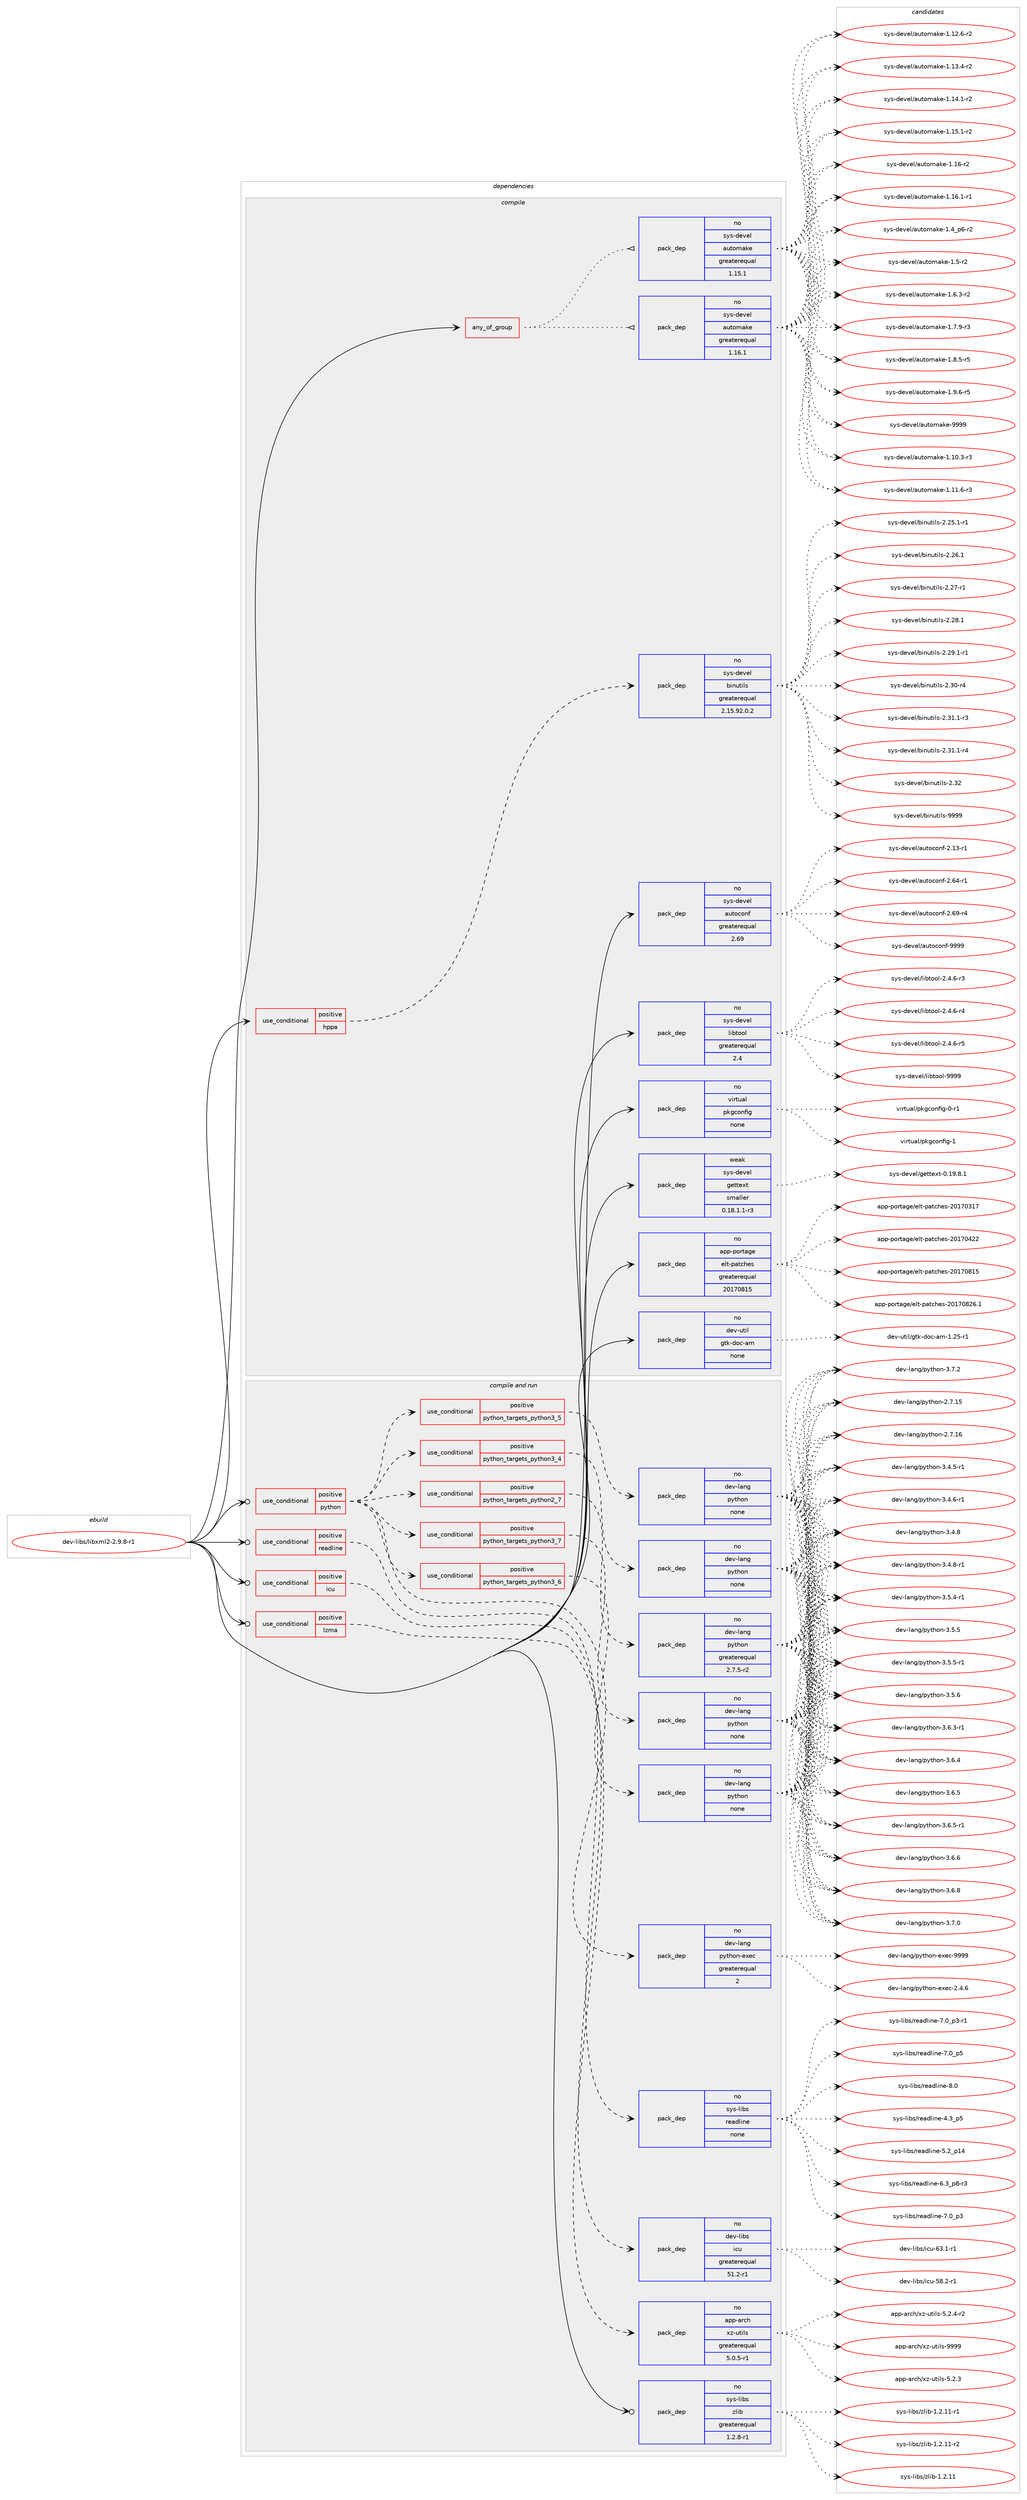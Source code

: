 digraph prolog {

# *************
# Graph options
# *************

newrank=true;
concentrate=true;
compound=true;
graph [rankdir=LR,fontname=Helvetica,fontsize=10,ranksep=1.5];#, ranksep=2.5, nodesep=0.2];
edge  [arrowhead=vee];
node  [fontname=Helvetica,fontsize=10];

# **********
# The ebuild
# **********

subgraph cluster_leftcol {
color=gray;
rank=same;
label=<<i>ebuild</i>>;
id [label="dev-libs/libxml2-2.9.8-r1", color=red, width=4, href="../dev-libs/libxml2-2.9.8-r1.svg"];
}

# ****************
# The dependencies
# ****************

subgraph cluster_midcol {
color=gray;
label=<<i>dependencies</i>>;
subgraph cluster_compile {
fillcolor="#eeeeee";
style=filled;
label=<<i>compile</i>>;
subgraph any22360 {
dependency1370314 [label=<<TABLE BORDER="0" CELLBORDER="1" CELLSPACING="0" CELLPADDING="4"><TR><TD CELLPADDING="10">any_of_group</TD></TR></TABLE>>, shape=none, color=red];subgraph pack980910 {
dependency1370315 [label=<<TABLE BORDER="0" CELLBORDER="1" CELLSPACING="0" CELLPADDING="4" WIDTH="220"><TR><TD ROWSPAN="6" CELLPADDING="30">pack_dep</TD></TR><TR><TD WIDTH="110">no</TD></TR><TR><TD>sys-devel</TD></TR><TR><TD>automake</TD></TR><TR><TD>greaterequal</TD></TR><TR><TD>1.16.1</TD></TR></TABLE>>, shape=none, color=blue];
}
dependency1370314:e -> dependency1370315:w [weight=20,style="dotted",arrowhead="oinv"];
subgraph pack980911 {
dependency1370316 [label=<<TABLE BORDER="0" CELLBORDER="1" CELLSPACING="0" CELLPADDING="4" WIDTH="220"><TR><TD ROWSPAN="6" CELLPADDING="30">pack_dep</TD></TR><TR><TD WIDTH="110">no</TD></TR><TR><TD>sys-devel</TD></TR><TR><TD>automake</TD></TR><TR><TD>greaterequal</TD></TR><TR><TD>1.15.1</TD></TR></TABLE>>, shape=none, color=blue];
}
dependency1370314:e -> dependency1370316:w [weight=20,style="dotted",arrowhead="oinv"];
}
id:e -> dependency1370314:w [weight=20,style="solid",arrowhead="vee"];
subgraph cond366482 {
dependency1370317 [label=<<TABLE BORDER="0" CELLBORDER="1" CELLSPACING="0" CELLPADDING="4"><TR><TD ROWSPAN="3" CELLPADDING="10">use_conditional</TD></TR><TR><TD>positive</TD></TR><TR><TD>hppa</TD></TR></TABLE>>, shape=none, color=red];
subgraph pack980912 {
dependency1370318 [label=<<TABLE BORDER="0" CELLBORDER="1" CELLSPACING="0" CELLPADDING="4" WIDTH="220"><TR><TD ROWSPAN="6" CELLPADDING="30">pack_dep</TD></TR><TR><TD WIDTH="110">no</TD></TR><TR><TD>sys-devel</TD></TR><TR><TD>binutils</TD></TR><TR><TD>greaterequal</TD></TR><TR><TD>2.15.92.0.2</TD></TR></TABLE>>, shape=none, color=blue];
}
dependency1370317:e -> dependency1370318:w [weight=20,style="dashed",arrowhead="vee"];
}
id:e -> dependency1370317:w [weight=20,style="solid",arrowhead="vee"];
subgraph pack980913 {
dependency1370319 [label=<<TABLE BORDER="0" CELLBORDER="1" CELLSPACING="0" CELLPADDING="4" WIDTH="220"><TR><TD ROWSPAN="6" CELLPADDING="30">pack_dep</TD></TR><TR><TD WIDTH="110">no</TD></TR><TR><TD>app-portage</TD></TR><TR><TD>elt-patches</TD></TR><TR><TD>greaterequal</TD></TR><TR><TD>20170815</TD></TR></TABLE>>, shape=none, color=blue];
}
id:e -> dependency1370319:w [weight=20,style="solid",arrowhead="vee"];
subgraph pack980914 {
dependency1370320 [label=<<TABLE BORDER="0" CELLBORDER="1" CELLSPACING="0" CELLPADDING="4" WIDTH="220"><TR><TD ROWSPAN="6" CELLPADDING="30">pack_dep</TD></TR><TR><TD WIDTH="110">no</TD></TR><TR><TD>dev-util</TD></TR><TR><TD>gtk-doc-am</TD></TR><TR><TD>none</TD></TR><TR><TD></TD></TR></TABLE>>, shape=none, color=blue];
}
id:e -> dependency1370320:w [weight=20,style="solid",arrowhead="vee"];
subgraph pack980915 {
dependency1370321 [label=<<TABLE BORDER="0" CELLBORDER="1" CELLSPACING="0" CELLPADDING="4" WIDTH="220"><TR><TD ROWSPAN="6" CELLPADDING="30">pack_dep</TD></TR><TR><TD WIDTH="110">no</TD></TR><TR><TD>sys-devel</TD></TR><TR><TD>autoconf</TD></TR><TR><TD>greaterequal</TD></TR><TR><TD>2.69</TD></TR></TABLE>>, shape=none, color=blue];
}
id:e -> dependency1370321:w [weight=20,style="solid",arrowhead="vee"];
subgraph pack980916 {
dependency1370322 [label=<<TABLE BORDER="0" CELLBORDER="1" CELLSPACING="0" CELLPADDING="4" WIDTH="220"><TR><TD ROWSPAN="6" CELLPADDING="30">pack_dep</TD></TR><TR><TD WIDTH="110">no</TD></TR><TR><TD>sys-devel</TD></TR><TR><TD>libtool</TD></TR><TR><TD>greaterequal</TD></TR><TR><TD>2.4</TD></TR></TABLE>>, shape=none, color=blue];
}
id:e -> dependency1370322:w [weight=20,style="solid",arrowhead="vee"];
subgraph pack980917 {
dependency1370323 [label=<<TABLE BORDER="0" CELLBORDER="1" CELLSPACING="0" CELLPADDING="4" WIDTH="220"><TR><TD ROWSPAN="6" CELLPADDING="30">pack_dep</TD></TR><TR><TD WIDTH="110">no</TD></TR><TR><TD>virtual</TD></TR><TR><TD>pkgconfig</TD></TR><TR><TD>none</TD></TR><TR><TD></TD></TR></TABLE>>, shape=none, color=blue];
}
id:e -> dependency1370323:w [weight=20,style="solid",arrowhead="vee"];
subgraph pack980918 {
dependency1370324 [label=<<TABLE BORDER="0" CELLBORDER="1" CELLSPACING="0" CELLPADDING="4" WIDTH="220"><TR><TD ROWSPAN="6" CELLPADDING="30">pack_dep</TD></TR><TR><TD WIDTH="110">weak</TD></TR><TR><TD>sys-devel</TD></TR><TR><TD>gettext</TD></TR><TR><TD>smaller</TD></TR><TR><TD>0.18.1.1-r3</TD></TR></TABLE>>, shape=none, color=blue];
}
id:e -> dependency1370324:w [weight=20,style="solid",arrowhead="vee"];
}
subgraph cluster_compileandrun {
fillcolor="#eeeeee";
style=filled;
label=<<i>compile and run</i>>;
subgraph cond366483 {
dependency1370325 [label=<<TABLE BORDER="0" CELLBORDER="1" CELLSPACING="0" CELLPADDING="4"><TR><TD ROWSPAN="3" CELLPADDING="10">use_conditional</TD></TR><TR><TD>positive</TD></TR><TR><TD>icu</TD></TR></TABLE>>, shape=none, color=red];
subgraph pack980919 {
dependency1370326 [label=<<TABLE BORDER="0" CELLBORDER="1" CELLSPACING="0" CELLPADDING="4" WIDTH="220"><TR><TD ROWSPAN="6" CELLPADDING="30">pack_dep</TD></TR><TR><TD WIDTH="110">no</TD></TR><TR><TD>dev-libs</TD></TR><TR><TD>icu</TD></TR><TR><TD>greaterequal</TD></TR><TR><TD>51.2-r1</TD></TR></TABLE>>, shape=none, color=blue];
}
dependency1370325:e -> dependency1370326:w [weight=20,style="dashed",arrowhead="vee"];
}
id:e -> dependency1370325:w [weight=20,style="solid",arrowhead="odotvee"];
subgraph cond366484 {
dependency1370327 [label=<<TABLE BORDER="0" CELLBORDER="1" CELLSPACING="0" CELLPADDING="4"><TR><TD ROWSPAN="3" CELLPADDING="10">use_conditional</TD></TR><TR><TD>positive</TD></TR><TR><TD>lzma</TD></TR></TABLE>>, shape=none, color=red];
subgraph pack980920 {
dependency1370328 [label=<<TABLE BORDER="0" CELLBORDER="1" CELLSPACING="0" CELLPADDING="4" WIDTH="220"><TR><TD ROWSPAN="6" CELLPADDING="30">pack_dep</TD></TR><TR><TD WIDTH="110">no</TD></TR><TR><TD>app-arch</TD></TR><TR><TD>xz-utils</TD></TR><TR><TD>greaterequal</TD></TR><TR><TD>5.0.5-r1</TD></TR></TABLE>>, shape=none, color=blue];
}
dependency1370327:e -> dependency1370328:w [weight=20,style="dashed",arrowhead="vee"];
}
id:e -> dependency1370327:w [weight=20,style="solid",arrowhead="odotvee"];
subgraph cond366485 {
dependency1370329 [label=<<TABLE BORDER="0" CELLBORDER="1" CELLSPACING="0" CELLPADDING="4"><TR><TD ROWSPAN="3" CELLPADDING="10">use_conditional</TD></TR><TR><TD>positive</TD></TR><TR><TD>python</TD></TR></TABLE>>, shape=none, color=red];
subgraph cond366486 {
dependency1370330 [label=<<TABLE BORDER="0" CELLBORDER="1" CELLSPACING="0" CELLPADDING="4"><TR><TD ROWSPAN="3" CELLPADDING="10">use_conditional</TD></TR><TR><TD>positive</TD></TR><TR><TD>python_targets_python2_7</TD></TR></TABLE>>, shape=none, color=red];
subgraph pack980921 {
dependency1370331 [label=<<TABLE BORDER="0" CELLBORDER="1" CELLSPACING="0" CELLPADDING="4" WIDTH="220"><TR><TD ROWSPAN="6" CELLPADDING="30">pack_dep</TD></TR><TR><TD WIDTH="110">no</TD></TR><TR><TD>dev-lang</TD></TR><TR><TD>python</TD></TR><TR><TD>greaterequal</TD></TR><TR><TD>2.7.5-r2</TD></TR></TABLE>>, shape=none, color=blue];
}
dependency1370330:e -> dependency1370331:w [weight=20,style="dashed",arrowhead="vee"];
}
dependency1370329:e -> dependency1370330:w [weight=20,style="dashed",arrowhead="vee"];
subgraph cond366487 {
dependency1370332 [label=<<TABLE BORDER="0" CELLBORDER="1" CELLSPACING="0" CELLPADDING="4"><TR><TD ROWSPAN="3" CELLPADDING="10">use_conditional</TD></TR><TR><TD>positive</TD></TR><TR><TD>python_targets_python3_4</TD></TR></TABLE>>, shape=none, color=red];
subgraph pack980922 {
dependency1370333 [label=<<TABLE BORDER="0" CELLBORDER="1" CELLSPACING="0" CELLPADDING="4" WIDTH="220"><TR><TD ROWSPAN="6" CELLPADDING="30">pack_dep</TD></TR><TR><TD WIDTH="110">no</TD></TR><TR><TD>dev-lang</TD></TR><TR><TD>python</TD></TR><TR><TD>none</TD></TR><TR><TD></TD></TR></TABLE>>, shape=none, color=blue];
}
dependency1370332:e -> dependency1370333:w [weight=20,style="dashed",arrowhead="vee"];
}
dependency1370329:e -> dependency1370332:w [weight=20,style="dashed",arrowhead="vee"];
subgraph cond366488 {
dependency1370334 [label=<<TABLE BORDER="0" CELLBORDER="1" CELLSPACING="0" CELLPADDING="4"><TR><TD ROWSPAN="3" CELLPADDING="10">use_conditional</TD></TR><TR><TD>positive</TD></TR><TR><TD>python_targets_python3_5</TD></TR></TABLE>>, shape=none, color=red];
subgraph pack980923 {
dependency1370335 [label=<<TABLE BORDER="0" CELLBORDER="1" CELLSPACING="0" CELLPADDING="4" WIDTH="220"><TR><TD ROWSPAN="6" CELLPADDING="30">pack_dep</TD></TR><TR><TD WIDTH="110">no</TD></TR><TR><TD>dev-lang</TD></TR><TR><TD>python</TD></TR><TR><TD>none</TD></TR><TR><TD></TD></TR></TABLE>>, shape=none, color=blue];
}
dependency1370334:e -> dependency1370335:w [weight=20,style="dashed",arrowhead="vee"];
}
dependency1370329:e -> dependency1370334:w [weight=20,style="dashed",arrowhead="vee"];
subgraph cond366489 {
dependency1370336 [label=<<TABLE BORDER="0" CELLBORDER="1" CELLSPACING="0" CELLPADDING="4"><TR><TD ROWSPAN="3" CELLPADDING="10">use_conditional</TD></TR><TR><TD>positive</TD></TR><TR><TD>python_targets_python3_6</TD></TR></TABLE>>, shape=none, color=red];
subgraph pack980924 {
dependency1370337 [label=<<TABLE BORDER="0" CELLBORDER="1" CELLSPACING="0" CELLPADDING="4" WIDTH="220"><TR><TD ROWSPAN="6" CELLPADDING="30">pack_dep</TD></TR><TR><TD WIDTH="110">no</TD></TR><TR><TD>dev-lang</TD></TR><TR><TD>python</TD></TR><TR><TD>none</TD></TR><TR><TD></TD></TR></TABLE>>, shape=none, color=blue];
}
dependency1370336:e -> dependency1370337:w [weight=20,style="dashed",arrowhead="vee"];
}
dependency1370329:e -> dependency1370336:w [weight=20,style="dashed",arrowhead="vee"];
subgraph cond366490 {
dependency1370338 [label=<<TABLE BORDER="0" CELLBORDER="1" CELLSPACING="0" CELLPADDING="4"><TR><TD ROWSPAN="3" CELLPADDING="10">use_conditional</TD></TR><TR><TD>positive</TD></TR><TR><TD>python_targets_python3_7</TD></TR></TABLE>>, shape=none, color=red];
subgraph pack980925 {
dependency1370339 [label=<<TABLE BORDER="0" CELLBORDER="1" CELLSPACING="0" CELLPADDING="4" WIDTH="220"><TR><TD ROWSPAN="6" CELLPADDING="30">pack_dep</TD></TR><TR><TD WIDTH="110">no</TD></TR><TR><TD>dev-lang</TD></TR><TR><TD>python</TD></TR><TR><TD>none</TD></TR><TR><TD></TD></TR></TABLE>>, shape=none, color=blue];
}
dependency1370338:e -> dependency1370339:w [weight=20,style="dashed",arrowhead="vee"];
}
dependency1370329:e -> dependency1370338:w [weight=20,style="dashed",arrowhead="vee"];
subgraph pack980926 {
dependency1370340 [label=<<TABLE BORDER="0" CELLBORDER="1" CELLSPACING="0" CELLPADDING="4" WIDTH="220"><TR><TD ROWSPAN="6" CELLPADDING="30">pack_dep</TD></TR><TR><TD WIDTH="110">no</TD></TR><TR><TD>dev-lang</TD></TR><TR><TD>python-exec</TD></TR><TR><TD>greaterequal</TD></TR><TR><TD>2</TD></TR></TABLE>>, shape=none, color=blue];
}
dependency1370329:e -> dependency1370340:w [weight=20,style="dashed",arrowhead="vee"];
}
id:e -> dependency1370329:w [weight=20,style="solid",arrowhead="odotvee"];
subgraph cond366491 {
dependency1370341 [label=<<TABLE BORDER="0" CELLBORDER="1" CELLSPACING="0" CELLPADDING="4"><TR><TD ROWSPAN="3" CELLPADDING="10">use_conditional</TD></TR><TR><TD>positive</TD></TR><TR><TD>readline</TD></TR></TABLE>>, shape=none, color=red];
subgraph pack980927 {
dependency1370342 [label=<<TABLE BORDER="0" CELLBORDER="1" CELLSPACING="0" CELLPADDING="4" WIDTH="220"><TR><TD ROWSPAN="6" CELLPADDING="30">pack_dep</TD></TR><TR><TD WIDTH="110">no</TD></TR><TR><TD>sys-libs</TD></TR><TR><TD>readline</TD></TR><TR><TD>none</TD></TR><TR><TD></TD></TR></TABLE>>, shape=none, color=blue];
}
dependency1370341:e -> dependency1370342:w [weight=20,style="dashed",arrowhead="vee"];
}
id:e -> dependency1370341:w [weight=20,style="solid",arrowhead="odotvee"];
subgraph pack980928 {
dependency1370343 [label=<<TABLE BORDER="0" CELLBORDER="1" CELLSPACING="0" CELLPADDING="4" WIDTH="220"><TR><TD ROWSPAN="6" CELLPADDING="30">pack_dep</TD></TR><TR><TD WIDTH="110">no</TD></TR><TR><TD>sys-libs</TD></TR><TR><TD>zlib</TD></TR><TR><TD>greaterequal</TD></TR><TR><TD>1.2.8-r1</TD></TR></TABLE>>, shape=none, color=blue];
}
id:e -> dependency1370343:w [weight=20,style="solid",arrowhead="odotvee"];
}
subgraph cluster_run {
fillcolor="#eeeeee";
style=filled;
label=<<i>run</i>>;
}
}

# **************
# The candidates
# **************

subgraph cluster_choices {
rank=same;
color=gray;
label=<<i>candidates</i>>;

subgraph choice980910 {
color=black;
nodesep=1;
choice11512111545100101118101108479711711611110997107101454946494846514511451 [label="sys-devel/automake-1.10.3-r3", color=red, width=4,href="../sys-devel/automake-1.10.3-r3.svg"];
choice11512111545100101118101108479711711611110997107101454946494946544511451 [label="sys-devel/automake-1.11.6-r3", color=red, width=4,href="../sys-devel/automake-1.11.6-r3.svg"];
choice11512111545100101118101108479711711611110997107101454946495046544511450 [label="sys-devel/automake-1.12.6-r2", color=red, width=4,href="../sys-devel/automake-1.12.6-r2.svg"];
choice11512111545100101118101108479711711611110997107101454946495146524511450 [label="sys-devel/automake-1.13.4-r2", color=red, width=4,href="../sys-devel/automake-1.13.4-r2.svg"];
choice11512111545100101118101108479711711611110997107101454946495246494511450 [label="sys-devel/automake-1.14.1-r2", color=red, width=4,href="../sys-devel/automake-1.14.1-r2.svg"];
choice11512111545100101118101108479711711611110997107101454946495346494511450 [label="sys-devel/automake-1.15.1-r2", color=red, width=4,href="../sys-devel/automake-1.15.1-r2.svg"];
choice1151211154510010111810110847971171161111099710710145494649544511450 [label="sys-devel/automake-1.16-r2", color=red, width=4,href="../sys-devel/automake-1.16-r2.svg"];
choice11512111545100101118101108479711711611110997107101454946495446494511449 [label="sys-devel/automake-1.16.1-r1", color=red, width=4,href="../sys-devel/automake-1.16.1-r1.svg"];
choice115121115451001011181011084797117116111109971071014549465295112544511450 [label="sys-devel/automake-1.4_p6-r2", color=red, width=4,href="../sys-devel/automake-1.4_p6-r2.svg"];
choice11512111545100101118101108479711711611110997107101454946534511450 [label="sys-devel/automake-1.5-r2", color=red, width=4,href="../sys-devel/automake-1.5-r2.svg"];
choice115121115451001011181011084797117116111109971071014549465446514511450 [label="sys-devel/automake-1.6.3-r2", color=red, width=4,href="../sys-devel/automake-1.6.3-r2.svg"];
choice115121115451001011181011084797117116111109971071014549465546574511451 [label="sys-devel/automake-1.7.9-r3", color=red, width=4,href="../sys-devel/automake-1.7.9-r3.svg"];
choice115121115451001011181011084797117116111109971071014549465646534511453 [label="sys-devel/automake-1.8.5-r5", color=red, width=4,href="../sys-devel/automake-1.8.5-r5.svg"];
choice115121115451001011181011084797117116111109971071014549465746544511453 [label="sys-devel/automake-1.9.6-r5", color=red, width=4,href="../sys-devel/automake-1.9.6-r5.svg"];
choice115121115451001011181011084797117116111109971071014557575757 [label="sys-devel/automake-9999", color=red, width=4,href="../sys-devel/automake-9999.svg"];
dependency1370315:e -> choice11512111545100101118101108479711711611110997107101454946494846514511451:w [style=dotted,weight="100"];
dependency1370315:e -> choice11512111545100101118101108479711711611110997107101454946494946544511451:w [style=dotted,weight="100"];
dependency1370315:e -> choice11512111545100101118101108479711711611110997107101454946495046544511450:w [style=dotted,weight="100"];
dependency1370315:e -> choice11512111545100101118101108479711711611110997107101454946495146524511450:w [style=dotted,weight="100"];
dependency1370315:e -> choice11512111545100101118101108479711711611110997107101454946495246494511450:w [style=dotted,weight="100"];
dependency1370315:e -> choice11512111545100101118101108479711711611110997107101454946495346494511450:w [style=dotted,weight="100"];
dependency1370315:e -> choice1151211154510010111810110847971171161111099710710145494649544511450:w [style=dotted,weight="100"];
dependency1370315:e -> choice11512111545100101118101108479711711611110997107101454946495446494511449:w [style=dotted,weight="100"];
dependency1370315:e -> choice115121115451001011181011084797117116111109971071014549465295112544511450:w [style=dotted,weight="100"];
dependency1370315:e -> choice11512111545100101118101108479711711611110997107101454946534511450:w [style=dotted,weight="100"];
dependency1370315:e -> choice115121115451001011181011084797117116111109971071014549465446514511450:w [style=dotted,weight="100"];
dependency1370315:e -> choice115121115451001011181011084797117116111109971071014549465546574511451:w [style=dotted,weight="100"];
dependency1370315:e -> choice115121115451001011181011084797117116111109971071014549465646534511453:w [style=dotted,weight="100"];
dependency1370315:e -> choice115121115451001011181011084797117116111109971071014549465746544511453:w [style=dotted,weight="100"];
dependency1370315:e -> choice115121115451001011181011084797117116111109971071014557575757:w [style=dotted,weight="100"];
}
subgraph choice980911 {
color=black;
nodesep=1;
choice11512111545100101118101108479711711611110997107101454946494846514511451 [label="sys-devel/automake-1.10.3-r3", color=red, width=4,href="../sys-devel/automake-1.10.3-r3.svg"];
choice11512111545100101118101108479711711611110997107101454946494946544511451 [label="sys-devel/automake-1.11.6-r3", color=red, width=4,href="../sys-devel/automake-1.11.6-r3.svg"];
choice11512111545100101118101108479711711611110997107101454946495046544511450 [label="sys-devel/automake-1.12.6-r2", color=red, width=4,href="../sys-devel/automake-1.12.6-r2.svg"];
choice11512111545100101118101108479711711611110997107101454946495146524511450 [label="sys-devel/automake-1.13.4-r2", color=red, width=4,href="../sys-devel/automake-1.13.4-r2.svg"];
choice11512111545100101118101108479711711611110997107101454946495246494511450 [label="sys-devel/automake-1.14.1-r2", color=red, width=4,href="../sys-devel/automake-1.14.1-r2.svg"];
choice11512111545100101118101108479711711611110997107101454946495346494511450 [label="sys-devel/automake-1.15.1-r2", color=red, width=4,href="../sys-devel/automake-1.15.1-r2.svg"];
choice1151211154510010111810110847971171161111099710710145494649544511450 [label="sys-devel/automake-1.16-r2", color=red, width=4,href="../sys-devel/automake-1.16-r2.svg"];
choice11512111545100101118101108479711711611110997107101454946495446494511449 [label="sys-devel/automake-1.16.1-r1", color=red, width=4,href="../sys-devel/automake-1.16.1-r1.svg"];
choice115121115451001011181011084797117116111109971071014549465295112544511450 [label="sys-devel/automake-1.4_p6-r2", color=red, width=4,href="../sys-devel/automake-1.4_p6-r2.svg"];
choice11512111545100101118101108479711711611110997107101454946534511450 [label="sys-devel/automake-1.5-r2", color=red, width=4,href="../sys-devel/automake-1.5-r2.svg"];
choice115121115451001011181011084797117116111109971071014549465446514511450 [label="sys-devel/automake-1.6.3-r2", color=red, width=4,href="../sys-devel/automake-1.6.3-r2.svg"];
choice115121115451001011181011084797117116111109971071014549465546574511451 [label="sys-devel/automake-1.7.9-r3", color=red, width=4,href="../sys-devel/automake-1.7.9-r3.svg"];
choice115121115451001011181011084797117116111109971071014549465646534511453 [label="sys-devel/automake-1.8.5-r5", color=red, width=4,href="../sys-devel/automake-1.8.5-r5.svg"];
choice115121115451001011181011084797117116111109971071014549465746544511453 [label="sys-devel/automake-1.9.6-r5", color=red, width=4,href="../sys-devel/automake-1.9.6-r5.svg"];
choice115121115451001011181011084797117116111109971071014557575757 [label="sys-devel/automake-9999", color=red, width=4,href="../sys-devel/automake-9999.svg"];
dependency1370316:e -> choice11512111545100101118101108479711711611110997107101454946494846514511451:w [style=dotted,weight="100"];
dependency1370316:e -> choice11512111545100101118101108479711711611110997107101454946494946544511451:w [style=dotted,weight="100"];
dependency1370316:e -> choice11512111545100101118101108479711711611110997107101454946495046544511450:w [style=dotted,weight="100"];
dependency1370316:e -> choice11512111545100101118101108479711711611110997107101454946495146524511450:w [style=dotted,weight="100"];
dependency1370316:e -> choice11512111545100101118101108479711711611110997107101454946495246494511450:w [style=dotted,weight="100"];
dependency1370316:e -> choice11512111545100101118101108479711711611110997107101454946495346494511450:w [style=dotted,weight="100"];
dependency1370316:e -> choice1151211154510010111810110847971171161111099710710145494649544511450:w [style=dotted,weight="100"];
dependency1370316:e -> choice11512111545100101118101108479711711611110997107101454946495446494511449:w [style=dotted,weight="100"];
dependency1370316:e -> choice115121115451001011181011084797117116111109971071014549465295112544511450:w [style=dotted,weight="100"];
dependency1370316:e -> choice11512111545100101118101108479711711611110997107101454946534511450:w [style=dotted,weight="100"];
dependency1370316:e -> choice115121115451001011181011084797117116111109971071014549465446514511450:w [style=dotted,weight="100"];
dependency1370316:e -> choice115121115451001011181011084797117116111109971071014549465546574511451:w [style=dotted,weight="100"];
dependency1370316:e -> choice115121115451001011181011084797117116111109971071014549465646534511453:w [style=dotted,weight="100"];
dependency1370316:e -> choice115121115451001011181011084797117116111109971071014549465746544511453:w [style=dotted,weight="100"];
dependency1370316:e -> choice115121115451001011181011084797117116111109971071014557575757:w [style=dotted,weight="100"];
}
subgraph choice980912 {
color=black;
nodesep=1;
choice115121115451001011181011084798105110117116105108115455046505346494511449 [label="sys-devel/binutils-2.25.1-r1", color=red, width=4,href="../sys-devel/binutils-2.25.1-r1.svg"];
choice11512111545100101118101108479810511011711610510811545504650544649 [label="sys-devel/binutils-2.26.1", color=red, width=4,href="../sys-devel/binutils-2.26.1.svg"];
choice11512111545100101118101108479810511011711610510811545504650554511449 [label="sys-devel/binutils-2.27-r1", color=red, width=4,href="../sys-devel/binutils-2.27-r1.svg"];
choice11512111545100101118101108479810511011711610510811545504650564649 [label="sys-devel/binutils-2.28.1", color=red, width=4,href="../sys-devel/binutils-2.28.1.svg"];
choice115121115451001011181011084798105110117116105108115455046505746494511449 [label="sys-devel/binutils-2.29.1-r1", color=red, width=4,href="../sys-devel/binutils-2.29.1-r1.svg"];
choice11512111545100101118101108479810511011711610510811545504651484511452 [label="sys-devel/binutils-2.30-r4", color=red, width=4,href="../sys-devel/binutils-2.30-r4.svg"];
choice115121115451001011181011084798105110117116105108115455046514946494511451 [label="sys-devel/binutils-2.31.1-r3", color=red, width=4,href="../sys-devel/binutils-2.31.1-r3.svg"];
choice115121115451001011181011084798105110117116105108115455046514946494511452 [label="sys-devel/binutils-2.31.1-r4", color=red, width=4,href="../sys-devel/binutils-2.31.1-r4.svg"];
choice1151211154510010111810110847981051101171161051081154550465150 [label="sys-devel/binutils-2.32", color=red, width=4,href="../sys-devel/binutils-2.32.svg"];
choice1151211154510010111810110847981051101171161051081154557575757 [label="sys-devel/binutils-9999", color=red, width=4,href="../sys-devel/binutils-9999.svg"];
dependency1370318:e -> choice115121115451001011181011084798105110117116105108115455046505346494511449:w [style=dotted,weight="100"];
dependency1370318:e -> choice11512111545100101118101108479810511011711610510811545504650544649:w [style=dotted,weight="100"];
dependency1370318:e -> choice11512111545100101118101108479810511011711610510811545504650554511449:w [style=dotted,weight="100"];
dependency1370318:e -> choice11512111545100101118101108479810511011711610510811545504650564649:w [style=dotted,weight="100"];
dependency1370318:e -> choice115121115451001011181011084798105110117116105108115455046505746494511449:w [style=dotted,weight="100"];
dependency1370318:e -> choice11512111545100101118101108479810511011711610510811545504651484511452:w [style=dotted,weight="100"];
dependency1370318:e -> choice115121115451001011181011084798105110117116105108115455046514946494511451:w [style=dotted,weight="100"];
dependency1370318:e -> choice115121115451001011181011084798105110117116105108115455046514946494511452:w [style=dotted,weight="100"];
dependency1370318:e -> choice1151211154510010111810110847981051101171161051081154550465150:w [style=dotted,weight="100"];
dependency1370318:e -> choice1151211154510010111810110847981051101171161051081154557575757:w [style=dotted,weight="100"];
}
subgraph choice980913 {
color=black;
nodesep=1;
choice97112112451121111141169710310147101108116451129711699104101115455048495548514955 [label="app-portage/elt-patches-20170317", color=red, width=4,href="../app-portage/elt-patches-20170317.svg"];
choice97112112451121111141169710310147101108116451129711699104101115455048495548525050 [label="app-portage/elt-patches-20170422", color=red, width=4,href="../app-portage/elt-patches-20170422.svg"];
choice97112112451121111141169710310147101108116451129711699104101115455048495548564953 [label="app-portage/elt-patches-20170815", color=red, width=4,href="../app-portage/elt-patches-20170815.svg"];
choice971121124511211111411697103101471011081164511297116991041011154550484955485650544649 [label="app-portage/elt-patches-20170826.1", color=red, width=4,href="../app-portage/elt-patches-20170826.1.svg"];
dependency1370319:e -> choice97112112451121111141169710310147101108116451129711699104101115455048495548514955:w [style=dotted,weight="100"];
dependency1370319:e -> choice97112112451121111141169710310147101108116451129711699104101115455048495548525050:w [style=dotted,weight="100"];
dependency1370319:e -> choice97112112451121111141169710310147101108116451129711699104101115455048495548564953:w [style=dotted,weight="100"];
dependency1370319:e -> choice971121124511211111411697103101471011081164511297116991041011154550484955485650544649:w [style=dotted,weight="100"];
}
subgraph choice980914 {
color=black;
nodesep=1;
choice10010111845117116105108471031161074510011199459710945494650534511449 [label="dev-util/gtk-doc-am-1.25-r1", color=red, width=4,href="../dev-util/gtk-doc-am-1.25-r1.svg"];
dependency1370320:e -> choice10010111845117116105108471031161074510011199459710945494650534511449:w [style=dotted,weight="100"];
}
subgraph choice980915 {
color=black;
nodesep=1;
choice1151211154510010111810110847971171161119911111010245504649514511449 [label="sys-devel/autoconf-2.13-r1", color=red, width=4,href="../sys-devel/autoconf-2.13-r1.svg"];
choice1151211154510010111810110847971171161119911111010245504654524511449 [label="sys-devel/autoconf-2.64-r1", color=red, width=4,href="../sys-devel/autoconf-2.64-r1.svg"];
choice1151211154510010111810110847971171161119911111010245504654574511452 [label="sys-devel/autoconf-2.69-r4", color=red, width=4,href="../sys-devel/autoconf-2.69-r4.svg"];
choice115121115451001011181011084797117116111991111101024557575757 [label="sys-devel/autoconf-9999", color=red, width=4,href="../sys-devel/autoconf-9999.svg"];
dependency1370321:e -> choice1151211154510010111810110847971171161119911111010245504649514511449:w [style=dotted,weight="100"];
dependency1370321:e -> choice1151211154510010111810110847971171161119911111010245504654524511449:w [style=dotted,weight="100"];
dependency1370321:e -> choice1151211154510010111810110847971171161119911111010245504654574511452:w [style=dotted,weight="100"];
dependency1370321:e -> choice115121115451001011181011084797117116111991111101024557575757:w [style=dotted,weight="100"];
}
subgraph choice980916 {
color=black;
nodesep=1;
choice1151211154510010111810110847108105981161111111084550465246544511451 [label="sys-devel/libtool-2.4.6-r3", color=red, width=4,href="../sys-devel/libtool-2.4.6-r3.svg"];
choice1151211154510010111810110847108105981161111111084550465246544511452 [label="sys-devel/libtool-2.4.6-r4", color=red, width=4,href="../sys-devel/libtool-2.4.6-r4.svg"];
choice1151211154510010111810110847108105981161111111084550465246544511453 [label="sys-devel/libtool-2.4.6-r5", color=red, width=4,href="../sys-devel/libtool-2.4.6-r5.svg"];
choice1151211154510010111810110847108105981161111111084557575757 [label="sys-devel/libtool-9999", color=red, width=4,href="../sys-devel/libtool-9999.svg"];
dependency1370322:e -> choice1151211154510010111810110847108105981161111111084550465246544511451:w [style=dotted,weight="100"];
dependency1370322:e -> choice1151211154510010111810110847108105981161111111084550465246544511452:w [style=dotted,weight="100"];
dependency1370322:e -> choice1151211154510010111810110847108105981161111111084550465246544511453:w [style=dotted,weight="100"];
dependency1370322:e -> choice1151211154510010111810110847108105981161111111084557575757:w [style=dotted,weight="100"];
}
subgraph choice980917 {
color=black;
nodesep=1;
choice11810511411611797108471121071039911111010210510345484511449 [label="virtual/pkgconfig-0-r1", color=red, width=4,href="../virtual/pkgconfig-0-r1.svg"];
choice1181051141161179710847112107103991111101021051034549 [label="virtual/pkgconfig-1", color=red, width=4,href="../virtual/pkgconfig-1.svg"];
dependency1370323:e -> choice11810511411611797108471121071039911111010210510345484511449:w [style=dotted,weight="100"];
dependency1370323:e -> choice1181051141161179710847112107103991111101021051034549:w [style=dotted,weight="100"];
}
subgraph choice980918 {
color=black;
nodesep=1;
choice1151211154510010111810110847103101116116101120116454846495746564649 [label="sys-devel/gettext-0.19.8.1", color=red, width=4,href="../sys-devel/gettext-0.19.8.1.svg"];
dependency1370324:e -> choice1151211154510010111810110847103101116116101120116454846495746564649:w [style=dotted,weight="100"];
}
subgraph choice980919 {
color=black;
nodesep=1;
choice1001011184510810598115471059911745535646504511449 [label="dev-libs/icu-58.2-r1", color=red, width=4,href="../dev-libs/icu-58.2-r1.svg"];
choice1001011184510810598115471059911745545146494511449 [label="dev-libs/icu-63.1-r1", color=red, width=4,href="../dev-libs/icu-63.1-r1.svg"];
dependency1370326:e -> choice1001011184510810598115471059911745535646504511449:w [style=dotted,weight="100"];
dependency1370326:e -> choice1001011184510810598115471059911745545146494511449:w [style=dotted,weight="100"];
}
subgraph choice980920 {
color=black;
nodesep=1;
choice971121124597114991044712012245117116105108115455346504651 [label="app-arch/xz-utils-5.2.3", color=red, width=4,href="../app-arch/xz-utils-5.2.3.svg"];
choice9711211245971149910447120122451171161051081154553465046524511450 [label="app-arch/xz-utils-5.2.4-r2", color=red, width=4,href="../app-arch/xz-utils-5.2.4-r2.svg"];
choice9711211245971149910447120122451171161051081154557575757 [label="app-arch/xz-utils-9999", color=red, width=4,href="../app-arch/xz-utils-9999.svg"];
dependency1370328:e -> choice971121124597114991044712012245117116105108115455346504651:w [style=dotted,weight="100"];
dependency1370328:e -> choice9711211245971149910447120122451171161051081154553465046524511450:w [style=dotted,weight="100"];
dependency1370328:e -> choice9711211245971149910447120122451171161051081154557575757:w [style=dotted,weight="100"];
}
subgraph choice980921 {
color=black;
nodesep=1;
choice10010111845108971101034711212111610411111045504655464953 [label="dev-lang/python-2.7.15", color=red, width=4,href="../dev-lang/python-2.7.15.svg"];
choice10010111845108971101034711212111610411111045504655464954 [label="dev-lang/python-2.7.16", color=red, width=4,href="../dev-lang/python-2.7.16.svg"];
choice1001011184510897110103471121211161041111104551465246534511449 [label="dev-lang/python-3.4.5-r1", color=red, width=4,href="../dev-lang/python-3.4.5-r1.svg"];
choice1001011184510897110103471121211161041111104551465246544511449 [label="dev-lang/python-3.4.6-r1", color=red, width=4,href="../dev-lang/python-3.4.6-r1.svg"];
choice100101118451089711010347112121116104111110455146524656 [label="dev-lang/python-3.4.8", color=red, width=4,href="../dev-lang/python-3.4.8.svg"];
choice1001011184510897110103471121211161041111104551465246564511449 [label="dev-lang/python-3.4.8-r1", color=red, width=4,href="../dev-lang/python-3.4.8-r1.svg"];
choice1001011184510897110103471121211161041111104551465346524511449 [label="dev-lang/python-3.5.4-r1", color=red, width=4,href="../dev-lang/python-3.5.4-r1.svg"];
choice100101118451089711010347112121116104111110455146534653 [label="dev-lang/python-3.5.5", color=red, width=4,href="../dev-lang/python-3.5.5.svg"];
choice1001011184510897110103471121211161041111104551465346534511449 [label="dev-lang/python-3.5.5-r1", color=red, width=4,href="../dev-lang/python-3.5.5-r1.svg"];
choice100101118451089711010347112121116104111110455146534654 [label="dev-lang/python-3.5.6", color=red, width=4,href="../dev-lang/python-3.5.6.svg"];
choice1001011184510897110103471121211161041111104551465446514511449 [label="dev-lang/python-3.6.3-r1", color=red, width=4,href="../dev-lang/python-3.6.3-r1.svg"];
choice100101118451089711010347112121116104111110455146544652 [label="dev-lang/python-3.6.4", color=red, width=4,href="../dev-lang/python-3.6.4.svg"];
choice100101118451089711010347112121116104111110455146544653 [label="dev-lang/python-3.6.5", color=red, width=4,href="../dev-lang/python-3.6.5.svg"];
choice1001011184510897110103471121211161041111104551465446534511449 [label="dev-lang/python-3.6.5-r1", color=red, width=4,href="../dev-lang/python-3.6.5-r1.svg"];
choice100101118451089711010347112121116104111110455146544654 [label="dev-lang/python-3.6.6", color=red, width=4,href="../dev-lang/python-3.6.6.svg"];
choice100101118451089711010347112121116104111110455146544656 [label="dev-lang/python-3.6.8", color=red, width=4,href="../dev-lang/python-3.6.8.svg"];
choice100101118451089711010347112121116104111110455146554648 [label="dev-lang/python-3.7.0", color=red, width=4,href="../dev-lang/python-3.7.0.svg"];
choice100101118451089711010347112121116104111110455146554650 [label="dev-lang/python-3.7.2", color=red, width=4,href="../dev-lang/python-3.7.2.svg"];
dependency1370331:e -> choice10010111845108971101034711212111610411111045504655464953:w [style=dotted,weight="100"];
dependency1370331:e -> choice10010111845108971101034711212111610411111045504655464954:w [style=dotted,weight="100"];
dependency1370331:e -> choice1001011184510897110103471121211161041111104551465246534511449:w [style=dotted,weight="100"];
dependency1370331:e -> choice1001011184510897110103471121211161041111104551465246544511449:w [style=dotted,weight="100"];
dependency1370331:e -> choice100101118451089711010347112121116104111110455146524656:w [style=dotted,weight="100"];
dependency1370331:e -> choice1001011184510897110103471121211161041111104551465246564511449:w [style=dotted,weight="100"];
dependency1370331:e -> choice1001011184510897110103471121211161041111104551465346524511449:w [style=dotted,weight="100"];
dependency1370331:e -> choice100101118451089711010347112121116104111110455146534653:w [style=dotted,weight="100"];
dependency1370331:e -> choice1001011184510897110103471121211161041111104551465346534511449:w [style=dotted,weight="100"];
dependency1370331:e -> choice100101118451089711010347112121116104111110455146534654:w [style=dotted,weight="100"];
dependency1370331:e -> choice1001011184510897110103471121211161041111104551465446514511449:w [style=dotted,weight="100"];
dependency1370331:e -> choice100101118451089711010347112121116104111110455146544652:w [style=dotted,weight="100"];
dependency1370331:e -> choice100101118451089711010347112121116104111110455146544653:w [style=dotted,weight="100"];
dependency1370331:e -> choice1001011184510897110103471121211161041111104551465446534511449:w [style=dotted,weight="100"];
dependency1370331:e -> choice100101118451089711010347112121116104111110455146544654:w [style=dotted,weight="100"];
dependency1370331:e -> choice100101118451089711010347112121116104111110455146544656:w [style=dotted,weight="100"];
dependency1370331:e -> choice100101118451089711010347112121116104111110455146554648:w [style=dotted,weight="100"];
dependency1370331:e -> choice100101118451089711010347112121116104111110455146554650:w [style=dotted,weight="100"];
}
subgraph choice980922 {
color=black;
nodesep=1;
choice10010111845108971101034711212111610411111045504655464953 [label="dev-lang/python-2.7.15", color=red, width=4,href="../dev-lang/python-2.7.15.svg"];
choice10010111845108971101034711212111610411111045504655464954 [label="dev-lang/python-2.7.16", color=red, width=4,href="../dev-lang/python-2.7.16.svg"];
choice1001011184510897110103471121211161041111104551465246534511449 [label="dev-lang/python-3.4.5-r1", color=red, width=4,href="../dev-lang/python-3.4.5-r1.svg"];
choice1001011184510897110103471121211161041111104551465246544511449 [label="dev-lang/python-3.4.6-r1", color=red, width=4,href="../dev-lang/python-3.4.6-r1.svg"];
choice100101118451089711010347112121116104111110455146524656 [label="dev-lang/python-3.4.8", color=red, width=4,href="../dev-lang/python-3.4.8.svg"];
choice1001011184510897110103471121211161041111104551465246564511449 [label="dev-lang/python-3.4.8-r1", color=red, width=4,href="../dev-lang/python-3.4.8-r1.svg"];
choice1001011184510897110103471121211161041111104551465346524511449 [label="dev-lang/python-3.5.4-r1", color=red, width=4,href="../dev-lang/python-3.5.4-r1.svg"];
choice100101118451089711010347112121116104111110455146534653 [label="dev-lang/python-3.5.5", color=red, width=4,href="../dev-lang/python-3.5.5.svg"];
choice1001011184510897110103471121211161041111104551465346534511449 [label="dev-lang/python-3.5.5-r1", color=red, width=4,href="../dev-lang/python-3.5.5-r1.svg"];
choice100101118451089711010347112121116104111110455146534654 [label="dev-lang/python-3.5.6", color=red, width=4,href="../dev-lang/python-3.5.6.svg"];
choice1001011184510897110103471121211161041111104551465446514511449 [label="dev-lang/python-3.6.3-r1", color=red, width=4,href="../dev-lang/python-3.6.3-r1.svg"];
choice100101118451089711010347112121116104111110455146544652 [label="dev-lang/python-3.6.4", color=red, width=4,href="../dev-lang/python-3.6.4.svg"];
choice100101118451089711010347112121116104111110455146544653 [label="dev-lang/python-3.6.5", color=red, width=4,href="../dev-lang/python-3.6.5.svg"];
choice1001011184510897110103471121211161041111104551465446534511449 [label="dev-lang/python-3.6.5-r1", color=red, width=4,href="../dev-lang/python-3.6.5-r1.svg"];
choice100101118451089711010347112121116104111110455146544654 [label="dev-lang/python-3.6.6", color=red, width=4,href="../dev-lang/python-3.6.6.svg"];
choice100101118451089711010347112121116104111110455146544656 [label="dev-lang/python-3.6.8", color=red, width=4,href="../dev-lang/python-3.6.8.svg"];
choice100101118451089711010347112121116104111110455146554648 [label="dev-lang/python-3.7.0", color=red, width=4,href="../dev-lang/python-3.7.0.svg"];
choice100101118451089711010347112121116104111110455146554650 [label="dev-lang/python-3.7.2", color=red, width=4,href="../dev-lang/python-3.7.2.svg"];
dependency1370333:e -> choice10010111845108971101034711212111610411111045504655464953:w [style=dotted,weight="100"];
dependency1370333:e -> choice10010111845108971101034711212111610411111045504655464954:w [style=dotted,weight="100"];
dependency1370333:e -> choice1001011184510897110103471121211161041111104551465246534511449:w [style=dotted,weight="100"];
dependency1370333:e -> choice1001011184510897110103471121211161041111104551465246544511449:w [style=dotted,weight="100"];
dependency1370333:e -> choice100101118451089711010347112121116104111110455146524656:w [style=dotted,weight="100"];
dependency1370333:e -> choice1001011184510897110103471121211161041111104551465246564511449:w [style=dotted,weight="100"];
dependency1370333:e -> choice1001011184510897110103471121211161041111104551465346524511449:w [style=dotted,weight="100"];
dependency1370333:e -> choice100101118451089711010347112121116104111110455146534653:w [style=dotted,weight="100"];
dependency1370333:e -> choice1001011184510897110103471121211161041111104551465346534511449:w [style=dotted,weight="100"];
dependency1370333:e -> choice100101118451089711010347112121116104111110455146534654:w [style=dotted,weight="100"];
dependency1370333:e -> choice1001011184510897110103471121211161041111104551465446514511449:w [style=dotted,weight="100"];
dependency1370333:e -> choice100101118451089711010347112121116104111110455146544652:w [style=dotted,weight="100"];
dependency1370333:e -> choice100101118451089711010347112121116104111110455146544653:w [style=dotted,weight="100"];
dependency1370333:e -> choice1001011184510897110103471121211161041111104551465446534511449:w [style=dotted,weight="100"];
dependency1370333:e -> choice100101118451089711010347112121116104111110455146544654:w [style=dotted,weight="100"];
dependency1370333:e -> choice100101118451089711010347112121116104111110455146544656:w [style=dotted,weight="100"];
dependency1370333:e -> choice100101118451089711010347112121116104111110455146554648:w [style=dotted,weight="100"];
dependency1370333:e -> choice100101118451089711010347112121116104111110455146554650:w [style=dotted,weight="100"];
}
subgraph choice980923 {
color=black;
nodesep=1;
choice10010111845108971101034711212111610411111045504655464953 [label="dev-lang/python-2.7.15", color=red, width=4,href="../dev-lang/python-2.7.15.svg"];
choice10010111845108971101034711212111610411111045504655464954 [label="dev-lang/python-2.7.16", color=red, width=4,href="../dev-lang/python-2.7.16.svg"];
choice1001011184510897110103471121211161041111104551465246534511449 [label="dev-lang/python-3.4.5-r1", color=red, width=4,href="../dev-lang/python-3.4.5-r1.svg"];
choice1001011184510897110103471121211161041111104551465246544511449 [label="dev-lang/python-3.4.6-r1", color=red, width=4,href="../dev-lang/python-3.4.6-r1.svg"];
choice100101118451089711010347112121116104111110455146524656 [label="dev-lang/python-3.4.8", color=red, width=4,href="../dev-lang/python-3.4.8.svg"];
choice1001011184510897110103471121211161041111104551465246564511449 [label="dev-lang/python-3.4.8-r1", color=red, width=4,href="../dev-lang/python-3.4.8-r1.svg"];
choice1001011184510897110103471121211161041111104551465346524511449 [label="dev-lang/python-3.5.4-r1", color=red, width=4,href="../dev-lang/python-3.5.4-r1.svg"];
choice100101118451089711010347112121116104111110455146534653 [label="dev-lang/python-3.5.5", color=red, width=4,href="../dev-lang/python-3.5.5.svg"];
choice1001011184510897110103471121211161041111104551465346534511449 [label="dev-lang/python-3.5.5-r1", color=red, width=4,href="../dev-lang/python-3.5.5-r1.svg"];
choice100101118451089711010347112121116104111110455146534654 [label="dev-lang/python-3.5.6", color=red, width=4,href="../dev-lang/python-3.5.6.svg"];
choice1001011184510897110103471121211161041111104551465446514511449 [label="dev-lang/python-3.6.3-r1", color=red, width=4,href="../dev-lang/python-3.6.3-r1.svg"];
choice100101118451089711010347112121116104111110455146544652 [label="dev-lang/python-3.6.4", color=red, width=4,href="../dev-lang/python-3.6.4.svg"];
choice100101118451089711010347112121116104111110455146544653 [label="dev-lang/python-3.6.5", color=red, width=4,href="../dev-lang/python-3.6.5.svg"];
choice1001011184510897110103471121211161041111104551465446534511449 [label="dev-lang/python-3.6.5-r1", color=red, width=4,href="../dev-lang/python-3.6.5-r1.svg"];
choice100101118451089711010347112121116104111110455146544654 [label="dev-lang/python-3.6.6", color=red, width=4,href="../dev-lang/python-3.6.6.svg"];
choice100101118451089711010347112121116104111110455146544656 [label="dev-lang/python-3.6.8", color=red, width=4,href="../dev-lang/python-3.6.8.svg"];
choice100101118451089711010347112121116104111110455146554648 [label="dev-lang/python-3.7.0", color=red, width=4,href="../dev-lang/python-3.7.0.svg"];
choice100101118451089711010347112121116104111110455146554650 [label="dev-lang/python-3.7.2", color=red, width=4,href="../dev-lang/python-3.7.2.svg"];
dependency1370335:e -> choice10010111845108971101034711212111610411111045504655464953:w [style=dotted,weight="100"];
dependency1370335:e -> choice10010111845108971101034711212111610411111045504655464954:w [style=dotted,weight="100"];
dependency1370335:e -> choice1001011184510897110103471121211161041111104551465246534511449:w [style=dotted,weight="100"];
dependency1370335:e -> choice1001011184510897110103471121211161041111104551465246544511449:w [style=dotted,weight="100"];
dependency1370335:e -> choice100101118451089711010347112121116104111110455146524656:w [style=dotted,weight="100"];
dependency1370335:e -> choice1001011184510897110103471121211161041111104551465246564511449:w [style=dotted,weight="100"];
dependency1370335:e -> choice1001011184510897110103471121211161041111104551465346524511449:w [style=dotted,weight="100"];
dependency1370335:e -> choice100101118451089711010347112121116104111110455146534653:w [style=dotted,weight="100"];
dependency1370335:e -> choice1001011184510897110103471121211161041111104551465346534511449:w [style=dotted,weight="100"];
dependency1370335:e -> choice100101118451089711010347112121116104111110455146534654:w [style=dotted,weight="100"];
dependency1370335:e -> choice1001011184510897110103471121211161041111104551465446514511449:w [style=dotted,weight="100"];
dependency1370335:e -> choice100101118451089711010347112121116104111110455146544652:w [style=dotted,weight="100"];
dependency1370335:e -> choice100101118451089711010347112121116104111110455146544653:w [style=dotted,weight="100"];
dependency1370335:e -> choice1001011184510897110103471121211161041111104551465446534511449:w [style=dotted,weight="100"];
dependency1370335:e -> choice100101118451089711010347112121116104111110455146544654:w [style=dotted,weight="100"];
dependency1370335:e -> choice100101118451089711010347112121116104111110455146544656:w [style=dotted,weight="100"];
dependency1370335:e -> choice100101118451089711010347112121116104111110455146554648:w [style=dotted,weight="100"];
dependency1370335:e -> choice100101118451089711010347112121116104111110455146554650:w [style=dotted,weight="100"];
}
subgraph choice980924 {
color=black;
nodesep=1;
choice10010111845108971101034711212111610411111045504655464953 [label="dev-lang/python-2.7.15", color=red, width=4,href="../dev-lang/python-2.7.15.svg"];
choice10010111845108971101034711212111610411111045504655464954 [label="dev-lang/python-2.7.16", color=red, width=4,href="../dev-lang/python-2.7.16.svg"];
choice1001011184510897110103471121211161041111104551465246534511449 [label="dev-lang/python-3.4.5-r1", color=red, width=4,href="../dev-lang/python-3.4.5-r1.svg"];
choice1001011184510897110103471121211161041111104551465246544511449 [label="dev-lang/python-3.4.6-r1", color=red, width=4,href="../dev-lang/python-3.4.6-r1.svg"];
choice100101118451089711010347112121116104111110455146524656 [label="dev-lang/python-3.4.8", color=red, width=4,href="../dev-lang/python-3.4.8.svg"];
choice1001011184510897110103471121211161041111104551465246564511449 [label="dev-lang/python-3.4.8-r1", color=red, width=4,href="../dev-lang/python-3.4.8-r1.svg"];
choice1001011184510897110103471121211161041111104551465346524511449 [label="dev-lang/python-3.5.4-r1", color=red, width=4,href="../dev-lang/python-3.5.4-r1.svg"];
choice100101118451089711010347112121116104111110455146534653 [label="dev-lang/python-3.5.5", color=red, width=4,href="../dev-lang/python-3.5.5.svg"];
choice1001011184510897110103471121211161041111104551465346534511449 [label="dev-lang/python-3.5.5-r1", color=red, width=4,href="../dev-lang/python-3.5.5-r1.svg"];
choice100101118451089711010347112121116104111110455146534654 [label="dev-lang/python-3.5.6", color=red, width=4,href="../dev-lang/python-3.5.6.svg"];
choice1001011184510897110103471121211161041111104551465446514511449 [label="dev-lang/python-3.6.3-r1", color=red, width=4,href="../dev-lang/python-3.6.3-r1.svg"];
choice100101118451089711010347112121116104111110455146544652 [label="dev-lang/python-3.6.4", color=red, width=4,href="../dev-lang/python-3.6.4.svg"];
choice100101118451089711010347112121116104111110455146544653 [label="dev-lang/python-3.6.5", color=red, width=4,href="../dev-lang/python-3.6.5.svg"];
choice1001011184510897110103471121211161041111104551465446534511449 [label="dev-lang/python-3.6.5-r1", color=red, width=4,href="../dev-lang/python-3.6.5-r1.svg"];
choice100101118451089711010347112121116104111110455146544654 [label="dev-lang/python-3.6.6", color=red, width=4,href="../dev-lang/python-3.6.6.svg"];
choice100101118451089711010347112121116104111110455146544656 [label="dev-lang/python-3.6.8", color=red, width=4,href="../dev-lang/python-3.6.8.svg"];
choice100101118451089711010347112121116104111110455146554648 [label="dev-lang/python-3.7.0", color=red, width=4,href="../dev-lang/python-3.7.0.svg"];
choice100101118451089711010347112121116104111110455146554650 [label="dev-lang/python-3.7.2", color=red, width=4,href="../dev-lang/python-3.7.2.svg"];
dependency1370337:e -> choice10010111845108971101034711212111610411111045504655464953:w [style=dotted,weight="100"];
dependency1370337:e -> choice10010111845108971101034711212111610411111045504655464954:w [style=dotted,weight="100"];
dependency1370337:e -> choice1001011184510897110103471121211161041111104551465246534511449:w [style=dotted,weight="100"];
dependency1370337:e -> choice1001011184510897110103471121211161041111104551465246544511449:w [style=dotted,weight="100"];
dependency1370337:e -> choice100101118451089711010347112121116104111110455146524656:w [style=dotted,weight="100"];
dependency1370337:e -> choice1001011184510897110103471121211161041111104551465246564511449:w [style=dotted,weight="100"];
dependency1370337:e -> choice1001011184510897110103471121211161041111104551465346524511449:w [style=dotted,weight="100"];
dependency1370337:e -> choice100101118451089711010347112121116104111110455146534653:w [style=dotted,weight="100"];
dependency1370337:e -> choice1001011184510897110103471121211161041111104551465346534511449:w [style=dotted,weight="100"];
dependency1370337:e -> choice100101118451089711010347112121116104111110455146534654:w [style=dotted,weight="100"];
dependency1370337:e -> choice1001011184510897110103471121211161041111104551465446514511449:w [style=dotted,weight="100"];
dependency1370337:e -> choice100101118451089711010347112121116104111110455146544652:w [style=dotted,weight="100"];
dependency1370337:e -> choice100101118451089711010347112121116104111110455146544653:w [style=dotted,weight="100"];
dependency1370337:e -> choice1001011184510897110103471121211161041111104551465446534511449:w [style=dotted,weight="100"];
dependency1370337:e -> choice100101118451089711010347112121116104111110455146544654:w [style=dotted,weight="100"];
dependency1370337:e -> choice100101118451089711010347112121116104111110455146544656:w [style=dotted,weight="100"];
dependency1370337:e -> choice100101118451089711010347112121116104111110455146554648:w [style=dotted,weight="100"];
dependency1370337:e -> choice100101118451089711010347112121116104111110455146554650:w [style=dotted,weight="100"];
}
subgraph choice980925 {
color=black;
nodesep=1;
choice10010111845108971101034711212111610411111045504655464953 [label="dev-lang/python-2.7.15", color=red, width=4,href="../dev-lang/python-2.7.15.svg"];
choice10010111845108971101034711212111610411111045504655464954 [label="dev-lang/python-2.7.16", color=red, width=4,href="../dev-lang/python-2.7.16.svg"];
choice1001011184510897110103471121211161041111104551465246534511449 [label="dev-lang/python-3.4.5-r1", color=red, width=4,href="../dev-lang/python-3.4.5-r1.svg"];
choice1001011184510897110103471121211161041111104551465246544511449 [label="dev-lang/python-3.4.6-r1", color=red, width=4,href="../dev-lang/python-3.4.6-r1.svg"];
choice100101118451089711010347112121116104111110455146524656 [label="dev-lang/python-3.4.8", color=red, width=4,href="../dev-lang/python-3.4.8.svg"];
choice1001011184510897110103471121211161041111104551465246564511449 [label="dev-lang/python-3.4.8-r1", color=red, width=4,href="../dev-lang/python-3.4.8-r1.svg"];
choice1001011184510897110103471121211161041111104551465346524511449 [label="dev-lang/python-3.5.4-r1", color=red, width=4,href="../dev-lang/python-3.5.4-r1.svg"];
choice100101118451089711010347112121116104111110455146534653 [label="dev-lang/python-3.5.5", color=red, width=4,href="../dev-lang/python-3.5.5.svg"];
choice1001011184510897110103471121211161041111104551465346534511449 [label="dev-lang/python-3.5.5-r1", color=red, width=4,href="../dev-lang/python-3.5.5-r1.svg"];
choice100101118451089711010347112121116104111110455146534654 [label="dev-lang/python-3.5.6", color=red, width=4,href="../dev-lang/python-3.5.6.svg"];
choice1001011184510897110103471121211161041111104551465446514511449 [label="dev-lang/python-3.6.3-r1", color=red, width=4,href="../dev-lang/python-3.6.3-r1.svg"];
choice100101118451089711010347112121116104111110455146544652 [label="dev-lang/python-3.6.4", color=red, width=4,href="../dev-lang/python-3.6.4.svg"];
choice100101118451089711010347112121116104111110455146544653 [label="dev-lang/python-3.6.5", color=red, width=4,href="../dev-lang/python-3.6.5.svg"];
choice1001011184510897110103471121211161041111104551465446534511449 [label="dev-lang/python-3.6.5-r1", color=red, width=4,href="../dev-lang/python-3.6.5-r1.svg"];
choice100101118451089711010347112121116104111110455146544654 [label="dev-lang/python-3.6.6", color=red, width=4,href="../dev-lang/python-3.6.6.svg"];
choice100101118451089711010347112121116104111110455146544656 [label="dev-lang/python-3.6.8", color=red, width=4,href="../dev-lang/python-3.6.8.svg"];
choice100101118451089711010347112121116104111110455146554648 [label="dev-lang/python-3.7.0", color=red, width=4,href="../dev-lang/python-3.7.0.svg"];
choice100101118451089711010347112121116104111110455146554650 [label="dev-lang/python-3.7.2", color=red, width=4,href="../dev-lang/python-3.7.2.svg"];
dependency1370339:e -> choice10010111845108971101034711212111610411111045504655464953:w [style=dotted,weight="100"];
dependency1370339:e -> choice10010111845108971101034711212111610411111045504655464954:w [style=dotted,weight="100"];
dependency1370339:e -> choice1001011184510897110103471121211161041111104551465246534511449:w [style=dotted,weight="100"];
dependency1370339:e -> choice1001011184510897110103471121211161041111104551465246544511449:w [style=dotted,weight="100"];
dependency1370339:e -> choice100101118451089711010347112121116104111110455146524656:w [style=dotted,weight="100"];
dependency1370339:e -> choice1001011184510897110103471121211161041111104551465246564511449:w [style=dotted,weight="100"];
dependency1370339:e -> choice1001011184510897110103471121211161041111104551465346524511449:w [style=dotted,weight="100"];
dependency1370339:e -> choice100101118451089711010347112121116104111110455146534653:w [style=dotted,weight="100"];
dependency1370339:e -> choice1001011184510897110103471121211161041111104551465346534511449:w [style=dotted,weight="100"];
dependency1370339:e -> choice100101118451089711010347112121116104111110455146534654:w [style=dotted,weight="100"];
dependency1370339:e -> choice1001011184510897110103471121211161041111104551465446514511449:w [style=dotted,weight="100"];
dependency1370339:e -> choice100101118451089711010347112121116104111110455146544652:w [style=dotted,weight="100"];
dependency1370339:e -> choice100101118451089711010347112121116104111110455146544653:w [style=dotted,weight="100"];
dependency1370339:e -> choice1001011184510897110103471121211161041111104551465446534511449:w [style=dotted,weight="100"];
dependency1370339:e -> choice100101118451089711010347112121116104111110455146544654:w [style=dotted,weight="100"];
dependency1370339:e -> choice100101118451089711010347112121116104111110455146544656:w [style=dotted,weight="100"];
dependency1370339:e -> choice100101118451089711010347112121116104111110455146554648:w [style=dotted,weight="100"];
dependency1370339:e -> choice100101118451089711010347112121116104111110455146554650:w [style=dotted,weight="100"];
}
subgraph choice980926 {
color=black;
nodesep=1;
choice1001011184510897110103471121211161041111104510112010199455046524654 [label="dev-lang/python-exec-2.4.6", color=red, width=4,href="../dev-lang/python-exec-2.4.6.svg"];
choice10010111845108971101034711212111610411111045101120101994557575757 [label="dev-lang/python-exec-9999", color=red, width=4,href="../dev-lang/python-exec-9999.svg"];
dependency1370340:e -> choice1001011184510897110103471121211161041111104510112010199455046524654:w [style=dotted,weight="100"];
dependency1370340:e -> choice10010111845108971101034711212111610411111045101120101994557575757:w [style=dotted,weight="100"];
}
subgraph choice980927 {
color=black;
nodesep=1;
choice11512111545108105981154711410197100108105110101455246519511253 [label="sys-libs/readline-4.3_p5", color=red, width=4,href="../sys-libs/readline-4.3_p5.svg"];
choice1151211154510810598115471141019710010810511010145534650951124952 [label="sys-libs/readline-5.2_p14", color=red, width=4,href="../sys-libs/readline-5.2_p14.svg"];
choice115121115451081059811547114101971001081051101014554465195112564511451 [label="sys-libs/readline-6.3_p8-r3", color=red, width=4,href="../sys-libs/readline-6.3_p8-r3.svg"];
choice11512111545108105981154711410197100108105110101455546489511251 [label="sys-libs/readline-7.0_p3", color=red, width=4,href="../sys-libs/readline-7.0_p3.svg"];
choice115121115451081059811547114101971001081051101014555464895112514511449 [label="sys-libs/readline-7.0_p3-r1", color=red, width=4,href="../sys-libs/readline-7.0_p3-r1.svg"];
choice11512111545108105981154711410197100108105110101455546489511253 [label="sys-libs/readline-7.0_p5", color=red, width=4,href="../sys-libs/readline-7.0_p5.svg"];
choice1151211154510810598115471141019710010810511010145564648 [label="sys-libs/readline-8.0", color=red, width=4,href="../sys-libs/readline-8.0.svg"];
dependency1370342:e -> choice11512111545108105981154711410197100108105110101455246519511253:w [style=dotted,weight="100"];
dependency1370342:e -> choice1151211154510810598115471141019710010810511010145534650951124952:w [style=dotted,weight="100"];
dependency1370342:e -> choice115121115451081059811547114101971001081051101014554465195112564511451:w [style=dotted,weight="100"];
dependency1370342:e -> choice11512111545108105981154711410197100108105110101455546489511251:w [style=dotted,weight="100"];
dependency1370342:e -> choice115121115451081059811547114101971001081051101014555464895112514511449:w [style=dotted,weight="100"];
dependency1370342:e -> choice11512111545108105981154711410197100108105110101455546489511253:w [style=dotted,weight="100"];
dependency1370342:e -> choice1151211154510810598115471141019710010810511010145564648:w [style=dotted,weight="100"];
}
subgraph choice980928 {
color=black;
nodesep=1;
choice1151211154510810598115471221081059845494650464949 [label="sys-libs/zlib-1.2.11", color=red, width=4,href="../sys-libs/zlib-1.2.11.svg"];
choice11512111545108105981154712210810598454946504649494511449 [label="sys-libs/zlib-1.2.11-r1", color=red, width=4,href="../sys-libs/zlib-1.2.11-r1.svg"];
choice11512111545108105981154712210810598454946504649494511450 [label="sys-libs/zlib-1.2.11-r2", color=red, width=4,href="../sys-libs/zlib-1.2.11-r2.svg"];
dependency1370343:e -> choice1151211154510810598115471221081059845494650464949:w [style=dotted,weight="100"];
dependency1370343:e -> choice11512111545108105981154712210810598454946504649494511449:w [style=dotted,weight="100"];
dependency1370343:e -> choice11512111545108105981154712210810598454946504649494511450:w [style=dotted,weight="100"];
}
}

}
